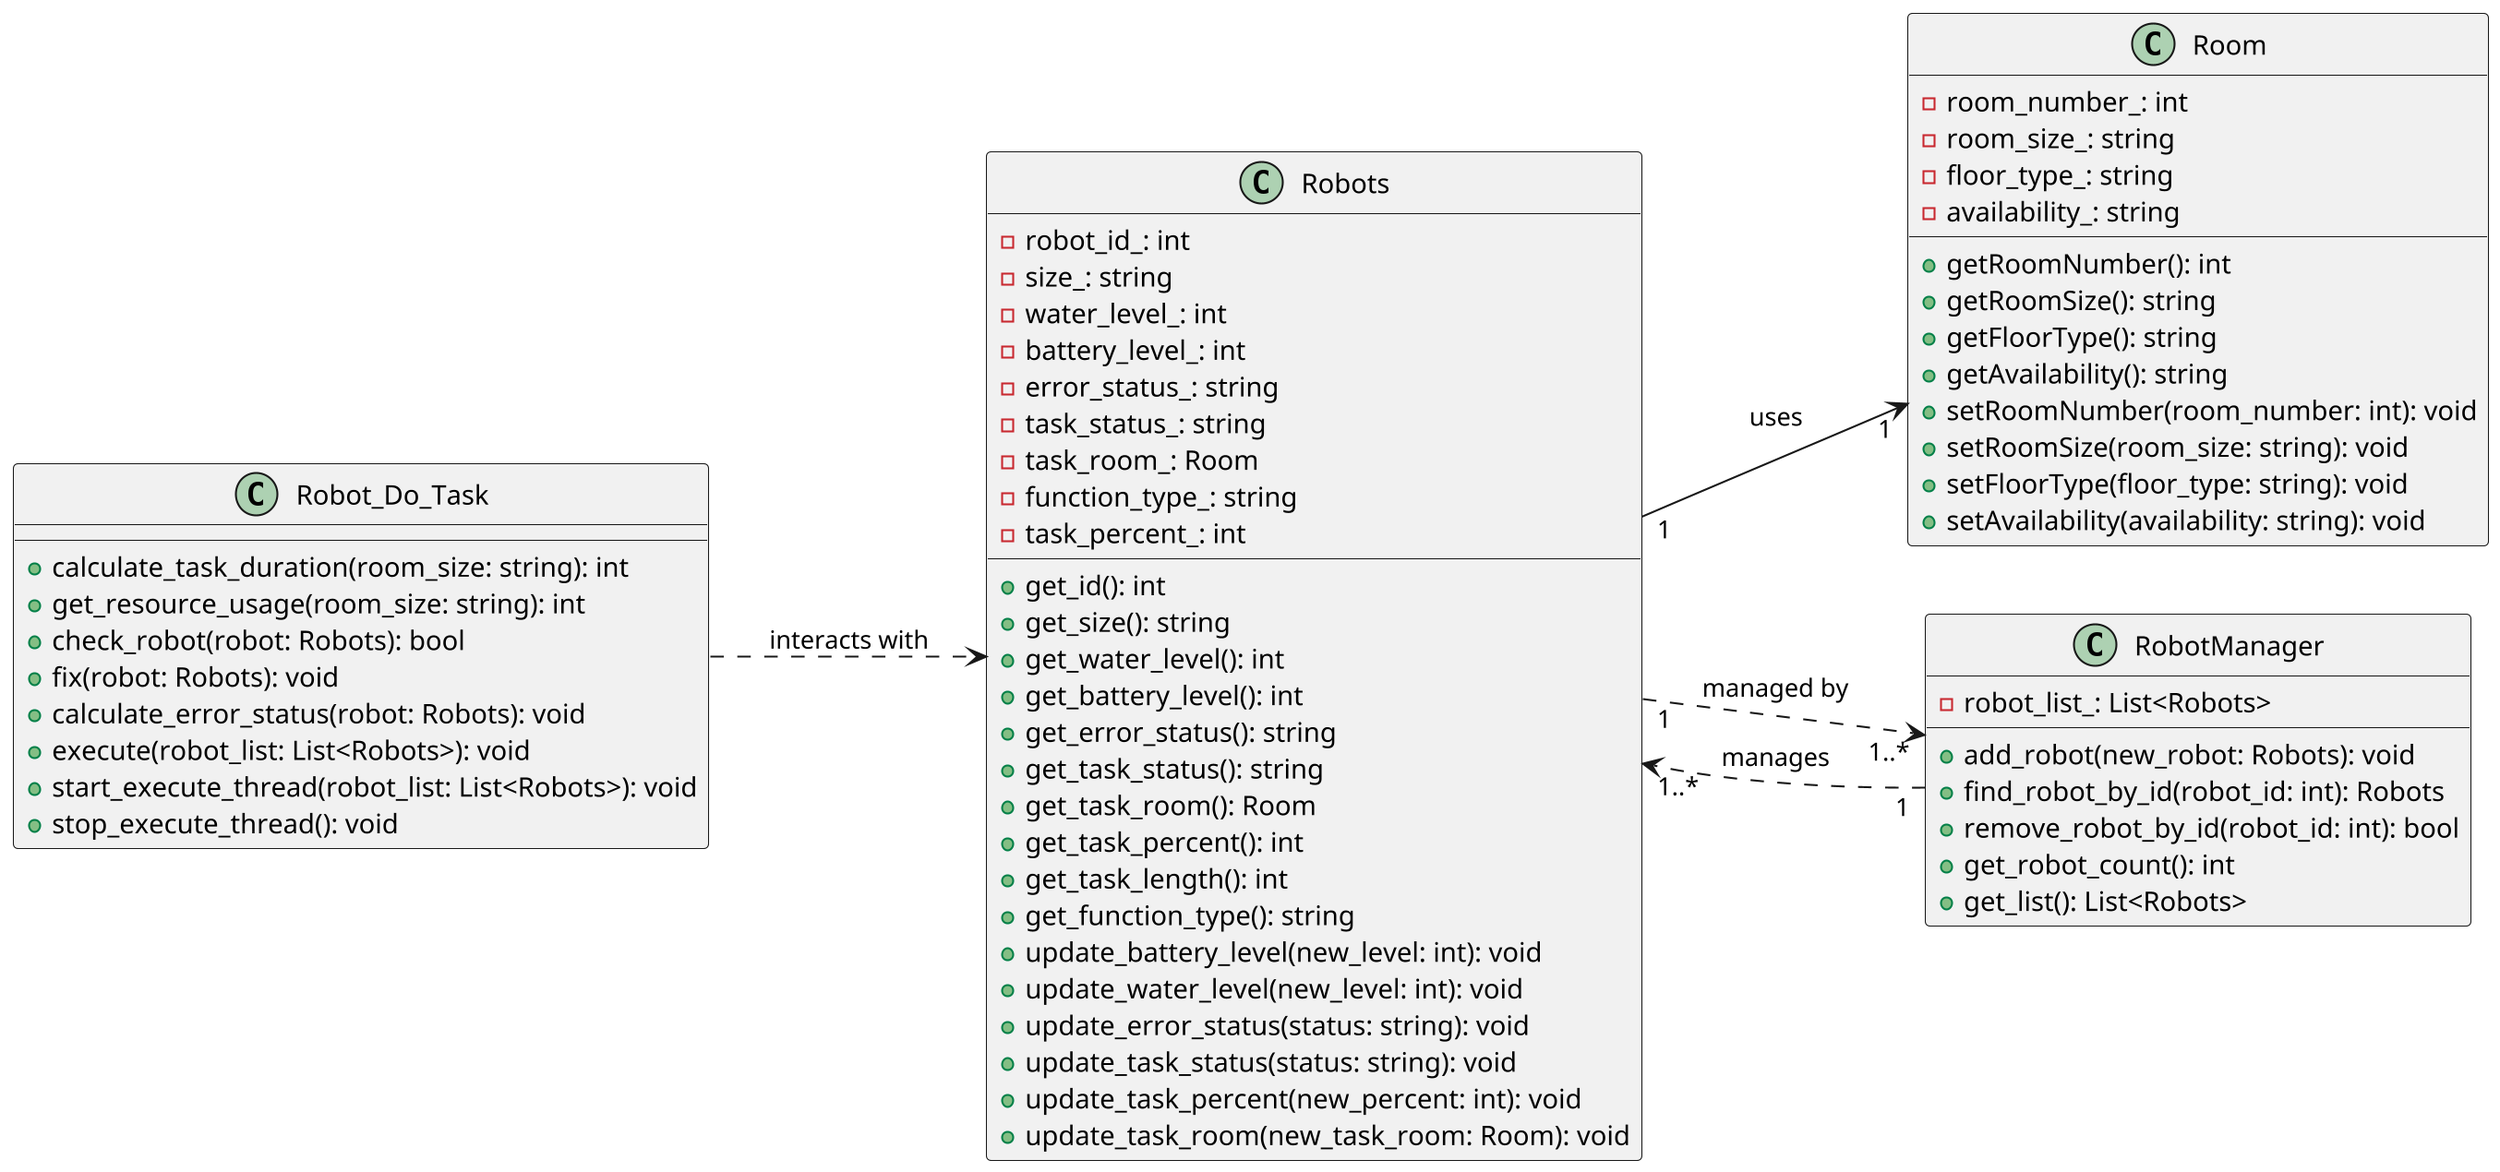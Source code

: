@startuml SimulationClassDiagram
skinparam dpi 200
skinparam DefaultFontName Inconsolata
left to right direction

' Robots class with attributes and methods
class Robots {
    -robot_id_: int
    -size_: string
    -water_level_: int
    -battery_level_: int
    -error_status_: string
    -task_status_: string
    -task_room_: Room
    -function_type_: string
    -task_percent_: int
    +get_id(): int
    +get_size(): string
    +get_water_level(): int
    +get_battery_level(): int
    +get_error_status(): string
    +get_task_status(): string
    +get_task_room(): Room
    +get_task_percent(): int
    +get_task_length(): int
    +get_function_type(): string
    +update_battery_level(new_level: int): void
    +update_water_level(new_level: int): void
    +update_error_status(status: string): void
    +update_task_status(status: string): void
    +update_task_percent(new_percent: int): void
    +update_task_room(new_task_room: Room): void
}

' Room class with attributes and methods
class Room {
    -room_number_: int
    -room_size_: string
    -floor_type_: string
    -availability_: string
    +getRoomNumber(): int
    +getRoomSize(): string
    +getFloorType(): string
    +getAvailability(): string
    +setRoomNumber(room_number: int): void
    +setRoomSize(room_size: string): void
    +setFloorType(floor_type: string): void
    +setAvailability(availability: string): void
}

' RobotManager class with methods to manage robots
class RobotManager {
    -robot_list_: List<Robots>
    +add_robot(new_robot: Robots): void
    +find_robot_by_id(robot_id: int): Robots
    +remove_robot_by_id(robot_id: int): bool
    +get_robot_count(): int
    +get_list(): List<Robots>
}

' Robot_Do_Task namespace with task-related methods
class Robot_Do_Task {
    +calculate_task_duration(room_size: string): int
    +get_resource_usage(room_size: string): int
    +check_robot(robot: Robots): bool
    +fix(robot: Robots): void
    +calculate_error_status(robot: Robots): void
    +execute(robot_list: List<Robots>): void
    +start_execute_thread(robot_list: List<Robots>): void
    +stop_execute_thread(): void
}

Robots "1" --> "1" Room : uses
Robots "1" ..> "1..*" RobotManager : managed by
RobotManager "1" ..> "1..*" Robots : manages
Robot_Do_Task ..> Robots : interacts with
@enduml
